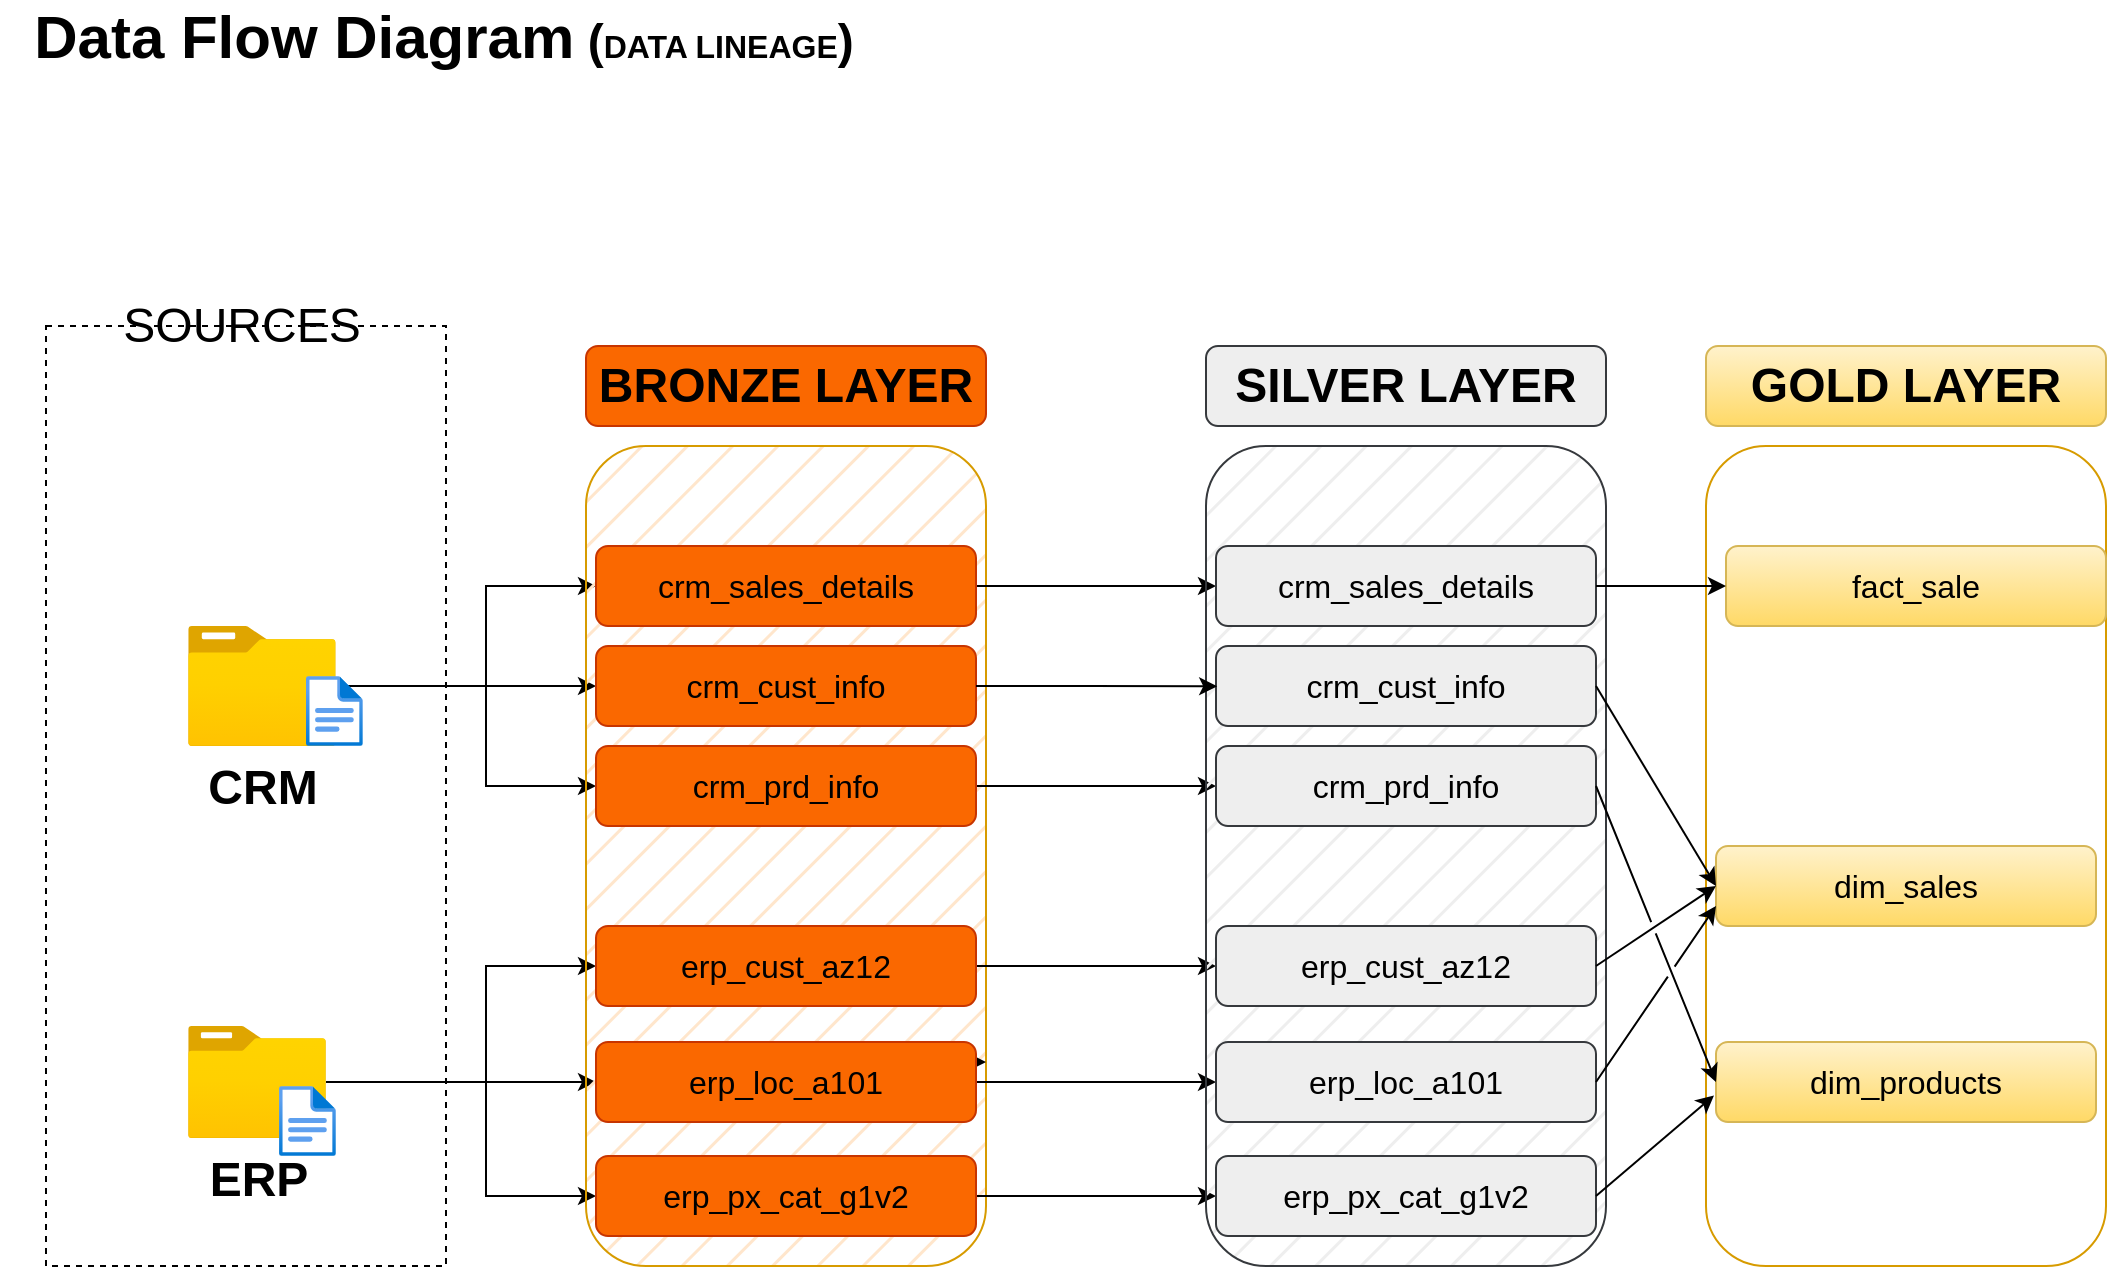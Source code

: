 <mxfile version="28.1.2">
  <diagram name="Page-1" id="qNwXvt0CLY6lyO2AQzcC">
    <mxGraphModel dx="1209" dy="868" grid="1" gridSize="10" guides="1" tooltips="1" connect="1" arrows="1" fold="1" page="1" pageScale="1" pageWidth="1920" pageHeight="1200" background="none" math="0" shadow="0" adaptiveColors="none">
      <root>
        <mxCell id="0" />
        <mxCell id="1" parent="0" />
        <mxCell id="cd0QTupqzCzwmWEgmHv6-1" value="" style="rounded=0;whiteSpace=wrap;html=1;fillColor=none;dashed=1;strokeColor=light-dark(#000000,#000000);" parent="1" vertex="1">
          <mxGeometry x="40" y="170" width="200" height="470" as="geometry" />
        </mxCell>
        <mxCell id="cd0QTupqzCzwmWEgmHv6-5" value="&lt;font style=&quot;font-size: 24px;&quot;&gt;SOURCES&lt;/font&gt;" style="rounded=1;whiteSpace=wrap;html=1;strokeColor=none;fillColor=none;dashed=1;" parent="1" vertex="1">
          <mxGeometry x="78.41" y="140" width="120" height="60" as="geometry" />
        </mxCell>
        <mxCell id="cd0QTupqzCzwmWEgmHv6-6" value="&lt;b&gt;&lt;font style=&quot;font-size: 30px;&quot;&gt;Data Flow Diagram&lt;/font&gt;&lt;font style=&quot;font-size: 24px;&quot;&gt; (&lt;/font&gt;&lt;font style=&quot;font-size: 16px;&quot;&gt;DATA LINEAGE&lt;/font&gt;&lt;font style=&quot;font-size: 24px;&quot;&gt;)&lt;/font&gt;&lt;/b&gt;" style="text;html=1;align=center;verticalAlign=middle;whiteSpace=wrap;rounded=0;" parent="1" vertex="1">
          <mxGeometry x="17.96" y="10" width="442.04" height="30" as="geometry" />
        </mxCell>
        <mxCell id="cd0QTupqzCzwmWEgmHv6-20" value="" style="edgeStyle=orthogonalEdgeStyle;rounded=0;orthogonalLoop=1;jettySize=auto;html=1;" parent="1" source="cd0QTupqzCzwmWEgmHv6-7" target="cd0QTupqzCzwmWEgmHv6-15" edge="1">
          <mxGeometry relative="1" as="geometry" />
        </mxCell>
        <mxCell id="cd0QTupqzCzwmWEgmHv6-22" style="edgeStyle=orthogonalEdgeStyle;rounded=0;orthogonalLoop=1;jettySize=auto;html=1;" parent="1" source="cd0QTupqzCzwmWEgmHv6-7" target="cd0QTupqzCzwmWEgmHv6-14" edge="1">
          <mxGeometry relative="1" as="geometry">
            <Array as="points">
              <mxPoint x="260" y="350" />
              <mxPoint x="260" y="300" />
            </Array>
          </mxGeometry>
        </mxCell>
        <mxCell id="cd0QTupqzCzwmWEgmHv6-7" value="&lt;b&gt;&lt;font style=&quot;font-size: 24px;&quot;&gt;CRM&lt;/font&gt;&lt;/b&gt;" style="image;aspect=fixed;html=1;points=[];align=center;fontSize=12;image=img/lib/azure2/general/Folder_Blank.svg;fillColor=none;dashed=1;" parent="1" vertex="1">
          <mxGeometry x="111" y="320" width="73.93" height="60" as="geometry" />
        </mxCell>
        <mxCell id="cd0QTupqzCzwmWEgmHv6-32" style="edgeStyle=orthogonalEdgeStyle;rounded=0;orthogonalLoop=1;jettySize=auto;html=1;entryX=0;entryY=0.5;entryDx=0;entryDy=0;" parent="1" source="cd0QTupqzCzwmWEgmHv6-8" target="cd0QTupqzCzwmWEgmHv6-27" edge="1">
          <mxGeometry relative="1" as="geometry" />
        </mxCell>
        <mxCell id="cd0QTupqzCzwmWEgmHv6-33" style="edgeStyle=orthogonalEdgeStyle;rounded=0;orthogonalLoop=1;jettySize=auto;html=1;entryX=0;entryY=0.5;entryDx=0;entryDy=0;" parent="1" source="cd0QTupqzCzwmWEgmHv6-8" target="cd0QTupqzCzwmWEgmHv6-26" edge="1">
          <mxGeometry relative="1" as="geometry">
            <Array as="points">
              <mxPoint x="260" y="548" />
              <mxPoint x="260" y="490" />
            </Array>
          </mxGeometry>
        </mxCell>
        <mxCell id="cd0QTupqzCzwmWEgmHv6-34" style="edgeStyle=orthogonalEdgeStyle;rounded=0;orthogonalLoop=1;jettySize=auto;html=1;entryX=0;entryY=0.5;entryDx=0;entryDy=0;" parent="1" source="cd0QTupqzCzwmWEgmHv6-8" target="cd0QTupqzCzwmWEgmHv6-28" edge="1">
          <mxGeometry relative="1" as="geometry">
            <Array as="points">
              <mxPoint x="260" y="548" />
              <mxPoint x="260" y="605" />
            </Array>
          </mxGeometry>
        </mxCell>
        <mxCell id="cd0QTupqzCzwmWEgmHv6-8" value="&lt;span style=&quot;font-size: 24px;&quot;&gt;&lt;b&gt;ERP&lt;/b&gt;&lt;/span&gt;" style="image;aspect=fixed;html=1;points=[];align=center;fontSize=12;image=img/lib/azure2/general/Folder_Blank.svg;fillColor=none;dashed=1;" parent="1" vertex="1">
          <mxGeometry x="111" y="520" width="69" height="56" as="geometry" />
        </mxCell>
        <mxCell id="cd0QTupqzCzwmWEgmHv6-21" value="" style="edgeStyle=orthogonalEdgeStyle;rounded=0;orthogonalLoop=1;jettySize=auto;html=1;" parent="1" source="cd0QTupqzCzwmWEgmHv6-9" target="cd0QTupqzCzwmWEgmHv6-16" edge="1">
          <mxGeometry relative="1" as="geometry">
            <Array as="points">
              <mxPoint x="260" y="350" />
              <mxPoint x="260" y="400" />
            </Array>
          </mxGeometry>
        </mxCell>
        <mxCell id="cd0QTupqzCzwmWEgmHv6-9" value="" style="image;aspect=fixed;html=1;points=[];align=center;fontSize=12;image=img/lib/azure2/general/File.svg;fillColor=none;dashed=1;" parent="1" vertex="1">
          <mxGeometry x="170" y="345" width="28.41" height="35" as="geometry" />
        </mxCell>
        <mxCell id="cd0QTupqzCzwmWEgmHv6-10" value="" style="image;aspect=fixed;html=1;points=[];align=center;fontSize=12;image=img/lib/azure2/general/File.svg;fillColor=none;dashed=1;" parent="1" vertex="1">
          <mxGeometry x="156.52" y="550" width="28.41" height="35" as="geometry" />
        </mxCell>
        <mxCell id="cd0QTupqzCzwmWEgmHv6-11" value="" style="rounded=1;whiteSpace=wrap;html=1;fillColor=#ffe6cc;strokeColor=#d79b00;fillStyle=hatch;" parent="1" vertex="1">
          <mxGeometry x="310" y="230" width="200" height="410" as="geometry" />
        </mxCell>
        <mxCell id="cd0QTupqzCzwmWEgmHv6-12" value="&lt;b&gt;&lt;font style=&quot;font-size: 24px;&quot;&gt;BRONZE LAYER&lt;/font&gt;&lt;/b&gt;" style="rounded=1;whiteSpace=wrap;html=1;fillColor=#fa6800;fontColor=#000000;strokeColor=#C73500;" parent="1" vertex="1">
          <mxGeometry x="310" y="180" width="200" height="40" as="geometry" />
        </mxCell>
        <mxCell id="pgNoDmGLbSQa0EVnWIcc-25" style="edgeStyle=orthogonalEdgeStyle;rounded=0;orthogonalLoop=1;jettySize=auto;html=1;entryX=0;entryY=0.5;entryDx=0;entryDy=0;" parent="1" source="cd0QTupqzCzwmWEgmHv6-14" target="pgNoDmGLbSQa0EVnWIcc-19" edge="1">
          <mxGeometry relative="1" as="geometry" />
        </mxCell>
        <mxCell id="cd0QTupqzCzwmWEgmHv6-14" value="&lt;font style=&quot;font-size: 16px;&quot;&gt;crm_sales_details&lt;/font&gt;" style="rounded=1;whiteSpace=wrap;html=1;fillColor=#fa6800;fontColor=#000000;strokeColor=#C73500;" parent="1" vertex="1">
          <mxGeometry x="315" y="280" width="190" height="40" as="geometry" />
        </mxCell>
        <mxCell id="cd0QTupqzCzwmWEgmHv6-15" value="&lt;font style=&quot;font-size: 16px;&quot;&gt;crm_cust_info&lt;/font&gt;" style="rounded=1;whiteSpace=wrap;html=1;fillColor=#fa6800;fontColor=#000000;strokeColor=#C73500;" parent="1" vertex="1">
          <mxGeometry x="315" y="330" width="190" height="40" as="geometry" />
        </mxCell>
        <mxCell id="pgNoDmGLbSQa0EVnWIcc-27" style="edgeStyle=orthogonalEdgeStyle;rounded=0;orthogonalLoop=1;jettySize=auto;html=1;entryX=0;entryY=0.5;entryDx=0;entryDy=0;" parent="1" source="cd0QTupqzCzwmWEgmHv6-16" target="pgNoDmGLbSQa0EVnWIcc-21" edge="1">
          <mxGeometry relative="1" as="geometry" />
        </mxCell>
        <mxCell id="cd0QTupqzCzwmWEgmHv6-16" value="&lt;font style=&quot;font-size: 16px;&quot;&gt;crm_prd_info&lt;/font&gt;" style="rounded=1;whiteSpace=wrap;html=1;fillColor=#fa6800;fontColor=#000000;strokeColor=#C73500;" parent="1" vertex="1">
          <mxGeometry x="315" y="380" width="190" height="40" as="geometry" />
        </mxCell>
        <mxCell id="pgNoDmGLbSQa0EVnWIcc-28" style="edgeStyle=orthogonalEdgeStyle;rounded=0;orthogonalLoop=1;jettySize=auto;html=1;entryX=0;entryY=0.5;entryDx=0;entryDy=0;" parent="1" source="cd0QTupqzCzwmWEgmHv6-26" target="pgNoDmGLbSQa0EVnWIcc-22" edge="1">
          <mxGeometry relative="1" as="geometry" />
        </mxCell>
        <mxCell id="cd0QTupqzCzwmWEgmHv6-26" value="&lt;font style=&quot;font-size: 16px;&quot;&gt;erp_cust_az12&lt;/font&gt;" style="rounded=1;whiteSpace=wrap;html=1;fillColor=#fa6800;fontColor=#000000;strokeColor=#C73500;" parent="1" vertex="1">
          <mxGeometry x="315" y="470" width="190" height="40" as="geometry" />
        </mxCell>
        <mxCell id="pgNoDmGLbSQa0EVnWIcc-29" style="edgeStyle=orthogonalEdgeStyle;rounded=0;orthogonalLoop=1;jettySize=auto;html=1;exitX=1;exitY=0.25;exitDx=0;exitDy=0;entryX=1;entryY=0.75;entryDx=0;entryDy=0;" parent="1" source="cd0QTupqzCzwmWEgmHv6-27" target="cd0QTupqzCzwmWEgmHv6-11" edge="1">
          <mxGeometry relative="1" as="geometry" />
        </mxCell>
        <mxCell id="pgNoDmGLbSQa0EVnWIcc-30" style="edgeStyle=orthogonalEdgeStyle;rounded=0;orthogonalLoop=1;jettySize=auto;html=1;exitX=1;exitY=0.5;exitDx=0;exitDy=0;entryX=0;entryY=0.5;entryDx=0;entryDy=0;" parent="1" source="cd0QTupqzCzwmWEgmHv6-27" target="pgNoDmGLbSQa0EVnWIcc-23" edge="1">
          <mxGeometry relative="1" as="geometry" />
        </mxCell>
        <mxCell id="cd0QTupqzCzwmWEgmHv6-27" value="&lt;font style=&quot;font-size: 16px;&quot;&gt;erp_loc_a101&lt;/font&gt;" style="rounded=1;whiteSpace=wrap;html=1;fillColor=#fa6800;fontColor=#000000;strokeColor=#C73500;" parent="1" vertex="1">
          <mxGeometry x="315" y="528" width="190" height="40" as="geometry" />
        </mxCell>
        <mxCell id="pgNoDmGLbSQa0EVnWIcc-31" style="edgeStyle=orthogonalEdgeStyle;rounded=0;orthogonalLoop=1;jettySize=auto;html=1;exitX=1;exitY=0.5;exitDx=0;exitDy=0;entryX=0;entryY=0.5;entryDx=0;entryDy=0;" parent="1" source="cd0QTupqzCzwmWEgmHv6-28" target="pgNoDmGLbSQa0EVnWIcc-24" edge="1">
          <mxGeometry relative="1" as="geometry" />
        </mxCell>
        <mxCell id="cd0QTupqzCzwmWEgmHv6-28" value="&lt;font style=&quot;font-size: 16px;&quot;&gt;erp_px_cat_g1v2&lt;/font&gt;" style="rounded=1;whiteSpace=wrap;html=1;fillColor=#fa6800;fontColor=#000000;strokeColor=#C73500;" parent="1" vertex="1">
          <mxGeometry x="315" y="585" width="190" height="40" as="geometry" />
        </mxCell>
        <mxCell id="pgNoDmGLbSQa0EVnWIcc-17" value="" style="rounded=1;whiteSpace=wrap;html=1;fillColor=#eeeeee;strokeColor=#36393d;fillStyle=hatch;" parent="1" vertex="1">
          <mxGeometry x="620" y="230" width="200" height="410" as="geometry" />
        </mxCell>
        <mxCell id="pgNoDmGLbSQa0EVnWIcc-18" value="&lt;b&gt;&lt;font style=&quot;font-size: 24px;&quot;&gt;SILVER LAYER&lt;/font&gt;&lt;/b&gt;" style="rounded=1;whiteSpace=wrap;html=1;fillColor=#eeeeee;strokeColor=#36393d;" parent="1" vertex="1">
          <mxGeometry x="620" y="180" width="200" height="40" as="geometry" />
        </mxCell>
        <mxCell id="pgNoDmGLbSQa0EVnWIcc-19" value="&lt;font style=&quot;font-size: 16px;&quot;&gt;crm_sales_details&lt;/font&gt;" style="rounded=1;whiteSpace=wrap;html=1;fillColor=#eeeeee;strokeColor=#36393d;" parent="1" vertex="1">
          <mxGeometry x="625" y="280" width="190" height="40" as="geometry" />
        </mxCell>
        <mxCell id="pgNoDmGLbSQa0EVnWIcc-20" value="&lt;font style=&quot;font-size: 16px;&quot;&gt;crm_cust_info&lt;/font&gt;" style="rounded=1;whiteSpace=wrap;html=1;fillColor=#eeeeee;strokeColor=#36393d;" parent="1" vertex="1">
          <mxGeometry x="625" y="330" width="190" height="40" as="geometry" />
        </mxCell>
        <mxCell id="pgNoDmGLbSQa0EVnWIcc-21" value="&lt;font style=&quot;font-size: 16px;&quot;&gt;crm_prd_info&lt;/font&gt;" style="rounded=1;whiteSpace=wrap;html=1;fillColor=#eeeeee;strokeColor=#36393d;" parent="1" vertex="1">
          <mxGeometry x="625" y="380" width="190" height="40" as="geometry" />
        </mxCell>
        <mxCell id="pgNoDmGLbSQa0EVnWIcc-22" value="&lt;font style=&quot;font-size: 16px;&quot;&gt;erp_cust_az12&lt;/font&gt;" style="rounded=1;whiteSpace=wrap;html=1;fillColor=#eeeeee;strokeColor=#36393d;" parent="1" vertex="1">
          <mxGeometry x="625" y="470" width="190" height="40" as="geometry" />
        </mxCell>
        <mxCell id="pgNoDmGLbSQa0EVnWIcc-23" value="&lt;font style=&quot;font-size: 16px;&quot;&gt;erp_loc_a101&lt;/font&gt;" style="rounded=1;whiteSpace=wrap;html=1;fillColor=#eeeeee;strokeColor=#36393d;" parent="1" vertex="1">
          <mxGeometry x="625" y="528" width="190" height="40" as="geometry" />
        </mxCell>
        <mxCell id="pgNoDmGLbSQa0EVnWIcc-24" value="&lt;font style=&quot;font-size: 16px;&quot;&gt;erp_px_cat_g1v2&lt;/font&gt;" style="rounded=1;whiteSpace=wrap;html=1;fillColor=#eeeeee;strokeColor=#36393d;" parent="1" vertex="1">
          <mxGeometry x="625" y="585" width="190" height="40" as="geometry" />
        </mxCell>
        <mxCell id="pgNoDmGLbSQa0EVnWIcc-26" style="edgeStyle=orthogonalEdgeStyle;rounded=0;orthogonalLoop=1;jettySize=auto;html=1;entryX=0.028;entryY=0.293;entryDx=0;entryDy=0;entryPerimeter=0;" parent="1" source="cd0QTupqzCzwmWEgmHv6-15" target="pgNoDmGLbSQa0EVnWIcc-17" edge="1">
          <mxGeometry relative="1" as="geometry" />
        </mxCell>
        <mxCell id="R0kkgt-QangyIfl1jAKz-1" value="" style="rounded=1;whiteSpace=wrap;html=1;fillColor=none;strokeColor=#d79b00;fillStyle=hatch;gradientColor=#ffa500;" vertex="1" parent="1">
          <mxGeometry x="870" y="230" width="200" height="410" as="geometry" />
        </mxCell>
        <mxCell id="R0kkgt-QangyIfl1jAKz-2" value="&lt;b&gt;&lt;font style=&quot;font-size: 24px;&quot;&gt;GOLD LAYER&lt;/font&gt;&lt;/b&gt;" style="rounded=1;whiteSpace=wrap;html=1;fillColor=#fff2cc;strokeColor=#d6b656;gradientColor=#ffd966;" vertex="1" parent="1">
          <mxGeometry x="870" y="180" width="200" height="40" as="geometry" />
        </mxCell>
        <mxCell id="R0kkgt-QangyIfl1jAKz-3" value="&lt;font style=&quot;font-size: 16px;&quot;&gt;fact_sale&lt;/font&gt;" style="rounded=1;whiteSpace=wrap;html=1;fillColor=#fff2cc;strokeColor=#d6b656;gradientColor=#ffd966;" vertex="1" parent="1">
          <mxGeometry x="880" y="280" width="190" height="40" as="geometry" />
        </mxCell>
        <mxCell id="R0kkgt-QangyIfl1jAKz-4" value="&lt;font style=&quot;font-size: 16px;&quot;&gt;dim_sales&lt;/font&gt;" style="rounded=1;whiteSpace=wrap;html=1;fillColor=#fff2cc;strokeColor=#d6b656;gradientColor=#ffd966;" vertex="1" parent="1">
          <mxGeometry x="875" y="430" width="190" height="40" as="geometry" />
        </mxCell>
        <mxCell id="R0kkgt-QangyIfl1jAKz-5" value="&lt;font style=&quot;font-size: 16px;&quot;&gt;dim_products&lt;/font&gt;" style="rounded=1;whiteSpace=wrap;html=1;fillColor=#fff2cc;strokeColor=#d6b656;gradientColor=#ffd966;" vertex="1" parent="1">
          <mxGeometry x="875" y="528" width="190" height="40" as="geometry" />
        </mxCell>
        <mxCell id="R0kkgt-QangyIfl1jAKz-9" value="" style="endArrow=classic;html=1;rounded=0;entryX=0;entryY=0.5;entryDx=0;entryDy=0;exitX=1;exitY=0.5;exitDx=0;exitDy=0;" edge="1" parent="1" source="pgNoDmGLbSQa0EVnWIcc-19" target="R0kkgt-QangyIfl1jAKz-3">
          <mxGeometry width="50" height="50" relative="1" as="geometry">
            <mxPoint x="815" y="310" as="sourcePoint" />
            <mxPoint x="870" y="270" as="targetPoint" />
          </mxGeometry>
        </mxCell>
        <mxCell id="R0kkgt-QangyIfl1jAKz-10" value="" style="endArrow=classic;html=1;rounded=0;exitX=1;exitY=0.5;exitDx=0;exitDy=0;entryX=0;entryY=0.5;entryDx=0;entryDy=0;jumpStyle=gap;" edge="1" parent="1" source="pgNoDmGLbSQa0EVnWIcc-20" target="R0kkgt-QangyIfl1jAKz-4">
          <mxGeometry width="50" height="50" relative="1" as="geometry">
            <mxPoint x="840" y="410" as="sourcePoint" />
            <mxPoint x="890" y="360" as="targetPoint" />
          </mxGeometry>
        </mxCell>
        <mxCell id="R0kkgt-QangyIfl1jAKz-11" value="" style="endArrow=classic;html=1;rounded=0;exitX=1;exitY=0.5;exitDx=0;exitDy=0;entryX=0;entryY=0.5;entryDx=0;entryDy=0;jumpStyle=gap;" edge="1" parent="1" source="pgNoDmGLbSQa0EVnWIcc-22" target="R0kkgt-QangyIfl1jAKz-4">
          <mxGeometry width="50" height="50" relative="1" as="geometry">
            <mxPoint x="820" y="500" as="sourcePoint" />
            <mxPoint x="870" y="450" as="targetPoint" />
          </mxGeometry>
        </mxCell>
        <mxCell id="R0kkgt-QangyIfl1jAKz-12" value="" style="endArrow=classic;html=1;rounded=0;exitX=1;exitY=0.5;exitDx=0;exitDy=0;entryX=0;entryY=0.5;entryDx=0;entryDy=0;jumpStyle=gap;" edge="1" parent="1" source="pgNoDmGLbSQa0EVnWIcc-21" target="R0kkgt-QangyIfl1jAKz-5">
          <mxGeometry width="50" height="50" relative="1" as="geometry">
            <mxPoint x="830" y="400" as="sourcePoint" />
            <mxPoint x="880" y="350" as="targetPoint" />
          </mxGeometry>
        </mxCell>
        <mxCell id="R0kkgt-QangyIfl1jAKz-13" value="" style="endArrow=classic;html=1;rounded=0;exitX=1;exitY=0.5;exitDx=0;exitDy=0;entryX=0;entryY=0.75;entryDx=0;entryDy=0;jumpStyle=gap;" edge="1" parent="1" source="pgNoDmGLbSQa0EVnWIcc-23" target="R0kkgt-QangyIfl1jAKz-4">
          <mxGeometry width="50" height="50" relative="1" as="geometry">
            <mxPoint x="830" y="550" as="sourcePoint" />
            <mxPoint x="870" y="550" as="targetPoint" />
          </mxGeometry>
        </mxCell>
        <mxCell id="R0kkgt-QangyIfl1jAKz-14" value="" style="endArrow=classic;html=1;rounded=0;entryX=0.02;entryY=0.792;entryDx=0;entryDy=0;entryPerimeter=0;exitX=1;exitY=0.5;exitDx=0;exitDy=0;jumpStyle=gap;" edge="1" parent="1" source="pgNoDmGLbSQa0EVnWIcc-24" target="R0kkgt-QangyIfl1jAKz-1">
          <mxGeometry width="50" height="50" relative="1" as="geometry">
            <mxPoint x="820" y="610" as="sourcePoint" />
            <mxPoint x="875" y="548" as="targetPoint" />
          </mxGeometry>
        </mxCell>
      </root>
    </mxGraphModel>
  </diagram>
</mxfile>
